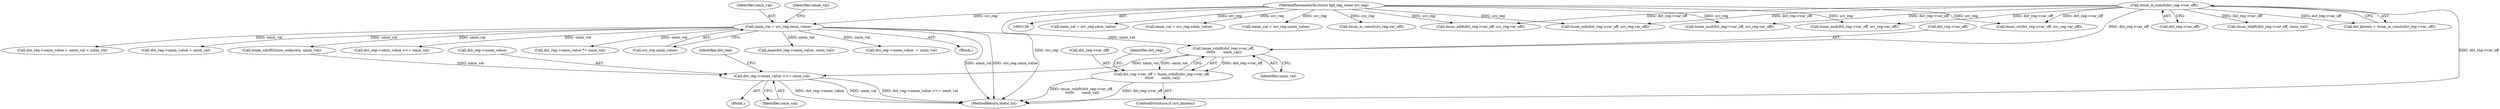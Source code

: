 digraph "0_linux_4374f256ce8182019353c0c639bb8d0695b4c941@pointer" {
"1000761" [label="(Call,tnum_rshift(dst_reg->var_off,\n \t\t\t\t\t\t       umin_val))"];
"1000191" [label="(Call,tnum_is_const(dst_reg->var_off))"];
"1000173" [label="(Call,umin_val = src_reg.umin_value)"];
"1000130" [label="(MethodParameterIn,struct bpf_reg_state src_reg)"];
"1000757" [label="(Call,dst_reg->var_off = tnum_rshift(dst_reg->var_off,\n \t\t\t\t\t\t       umin_val))"];
"1000779" [label="(Call,dst_reg->umax_value >>= umin_val)"];
"1000130" [label="(MethodParameterIn,struct bpf_reg_state src_reg)"];
"1000192" [label="(Call,dst_reg->var_off)"];
"1000131" [label="(Block,)"];
"1000277" [label="(Call,tnum_add(dst_reg->var_off, src_reg.var_off))"];
"1000686" [label="(Call,tnum_lshift(dst_reg->var_off, umin_val))"];
"1000185" [label="(Call,tnum_is_const(src_reg.var_off))"];
"1000563" [label="(Call,tnum_or(dst_reg->var_off, src_reg.var_off))"];
"1000758" [label="(Call,dst_reg->var_off)"];
"1000762" [label="(Call,dst_reg->var_off)"];
"1000783" [label="(Identifier,umin_val)"];
"1000189" [label="(Call,dst_known = tnum_is_const(dst_reg->var_off))"];
"1000354" [label="(Call,tnum_sub(dst_reg->var_off, src_reg.var_off))"];
"1000236" [label="(Call,dst_reg->umin_value + umin_val < umin_val)"];
"1000237" [label="(Call,dst_reg->umin_value + umin_val)"];
"1000780" [label="(Call,dst_reg->umax_value)"];
"1000761" [label="(Call,tnum_rshift(dst_reg->var_off,\n \t\t\t\t\t\t       umin_val))"];
"1000175" [label="(Call,src_reg.umin_value)"];
"1000771" [label="(Call,tnum_rshift(tnum_unknown, umin_val))"];
"1000197" [label="(Block,)"];
"1000163" [label="(Call,smin_val = src_reg.smin_value)"];
"1000168" [label="(Call,smax_val = src_reg.smax_value)"];
"1000649" [label="(Call,dst_reg->umin_value <<= umin_val)"];
"1000801" [label="(MethodReturn,static int)"];
"1000757" [label="(Call,dst_reg->var_off = tnum_rshift(dst_reg->var_off,\n \t\t\t\t\t\t       umin_val))"];
"1000406" [label="(Call,dst_reg->umin_value *= umin_val)"];
"1000178" [label="(Call,umax_val = src_reg.umax_value)"];
"1000174" [label="(Identifier,umin_val)"];
"1000765" [label="(Identifier,umin_val)"];
"1000776" [label="(Identifier,dst_reg)"];
"1000474" [label="(Call,tnum_and(dst_reg->var_off, src_reg.var_off))"];
"1000367" [label="(Call,tnum_mul(dst_reg->var_off, src_reg.var_off))"];
"1000574" [label="(Call,max(dst_reg->umin_value, umin_val))"];
"1000191" [label="(Call,tnum_is_const(dst_reg->var_off))"];
"1000173" [label="(Call,umin_val = src_reg.umin_value)"];
"1000179" [label="(Identifier,umax_val)"];
"1000779" [label="(Call,dst_reg->umax_value >>= umin_val)"];
"1000755" [label="(ControlStructure,if (src_known))"];
"1000345" [label="(Call,dst_reg->umax_value -= umin_val)"];
"1000785" [label="(Identifier,dst_reg)"];
"1000761" -> "1000757"  [label="AST: "];
"1000761" -> "1000765"  [label="CFG: "];
"1000762" -> "1000761"  [label="AST: "];
"1000765" -> "1000761"  [label="AST: "];
"1000757" -> "1000761"  [label="CFG: "];
"1000761" -> "1000757"  [label="DDG: dst_reg->var_off"];
"1000761" -> "1000757"  [label="DDG: umin_val"];
"1000191" -> "1000761"  [label="DDG: dst_reg->var_off"];
"1000173" -> "1000761"  [label="DDG: umin_val"];
"1000761" -> "1000779"  [label="DDG: umin_val"];
"1000191" -> "1000189"  [label="AST: "];
"1000191" -> "1000192"  [label="CFG: "];
"1000192" -> "1000191"  [label="AST: "];
"1000189" -> "1000191"  [label="CFG: "];
"1000191" -> "1000801"  [label="DDG: dst_reg->var_off"];
"1000191" -> "1000189"  [label="DDG: dst_reg->var_off"];
"1000191" -> "1000277"  [label="DDG: dst_reg->var_off"];
"1000191" -> "1000354"  [label="DDG: dst_reg->var_off"];
"1000191" -> "1000367"  [label="DDG: dst_reg->var_off"];
"1000191" -> "1000474"  [label="DDG: dst_reg->var_off"];
"1000191" -> "1000563"  [label="DDG: dst_reg->var_off"];
"1000191" -> "1000686"  [label="DDG: dst_reg->var_off"];
"1000173" -> "1000131"  [label="AST: "];
"1000173" -> "1000175"  [label="CFG: "];
"1000174" -> "1000173"  [label="AST: "];
"1000175" -> "1000173"  [label="AST: "];
"1000179" -> "1000173"  [label="CFG: "];
"1000173" -> "1000801"  [label="DDG: src_reg.umin_value"];
"1000173" -> "1000801"  [label="DDG: umin_val"];
"1000130" -> "1000173"  [label="DDG: src_reg"];
"1000173" -> "1000236"  [label="DDG: umin_val"];
"1000173" -> "1000237"  [label="DDG: umin_val"];
"1000173" -> "1000345"  [label="DDG: umin_val"];
"1000173" -> "1000406"  [label="DDG: umin_val"];
"1000173" -> "1000574"  [label="DDG: umin_val"];
"1000173" -> "1000649"  [label="DDG: umin_val"];
"1000173" -> "1000771"  [label="DDG: umin_val"];
"1000130" -> "1000126"  [label="AST: "];
"1000130" -> "1000801"  [label="DDG: src_reg"];
"1000130" -> "1000163"  [label="DDG: src_reg"];
"1000130" -> "1000168"  [label="DDG: src_reg"];
"1000130" -> "1000178"  [label="DDG: src_reg"];
"1000130" -> "1000185"  [label="DDG: src_reg"];
"1000130" -> "1000277"  [label="DDG: src_reg"];
"1000130" -> "1000354"  [label="DDG: src_reg"];
"1000130" -> "1000367"  [label="DDG: src_reg"];
"1000130" -> "1000474"  [label="DDG: src_reg"];
"1000130" -> "1000563"  [label="DDG: src_reg"];
"1000757" -> "1000755"  [label="AST: "];
"1000758" -> "1000757"  [label="AST: "];
"1000776" -> "1000757"  [label="CFG: "];
"1000757" -> "1000801"  [label="DDG: dst_reg->var_off"];
"1000757" -> "1000801"  [label="DDG: tnum_rshift(dst_reg->var_off,\n \t\t\t\t\t\t       umin_val)"];
"1000779" -> "1000197"  [label="AST: "];
"1000779" -> "1000783"  [label="CFG: "];
"1000780" -> "1000779"  [label="AST: "];
"1000783" -> "1000779"  [label="AST: "];
"1000785" -> "1000779"  [label="CFG: "];
"1000779" -> "1000801"  [label="DDG: dst_reg->umax_value"];
"1000779" -> "1000801"  [label="DDG: umin_val"];
"1000779" -> "1000801"  [label="DDG: dst_reg->umax_value >>= umin_val"];
"1000771" -> "1000779"  [label="DDG: umin_val"];
}

